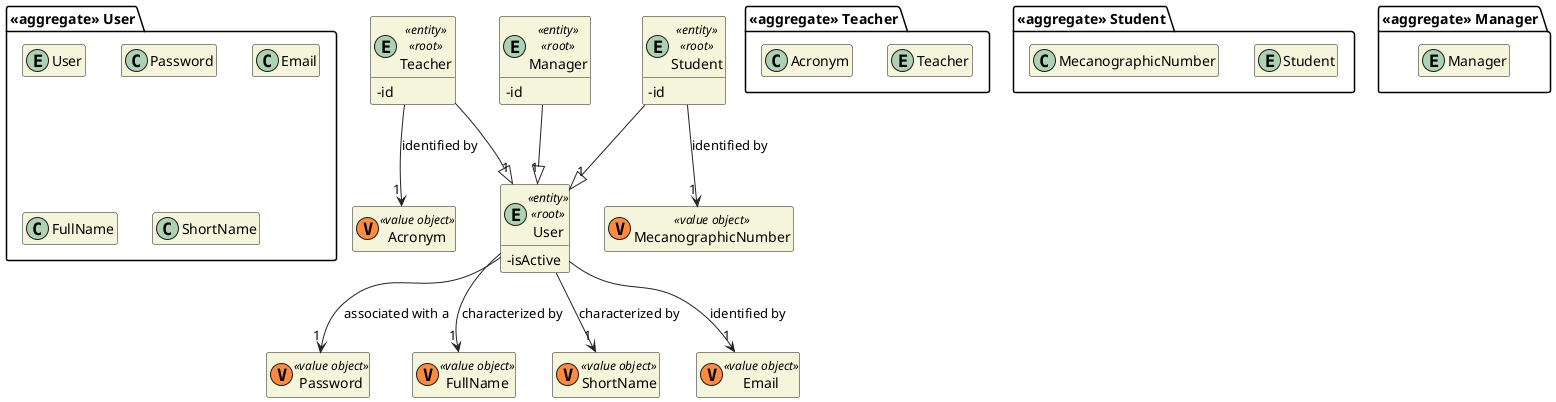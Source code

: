@startuml DM-USER
'https://plantuml.com/class-diagram

skinparam classAttributeIconSize 0
hide empty attributes
hide empty methods
skinparam classBackgroundColor beige
skinparam ArrowColor #222222

package "<<aggregate>> User" {
    entity User
    class Password
    class Email
    class FullName
    class ShortName
}

entity User <<entity>> <<root>> {
    - isActive
}

entity User

class Password <<(V,#FF8B40) value object>> {}
class FullName <<(V,#FF8B40) value object>> {}
class ShortName <<(V,#FF8B40) value object>> {}
class Email <<(V,#FF8B40) value object>> {}

User --> "1" Password : associated with a
User --> "1" FullName : characterized by
User --> "1" ShortName : characterized by
User --> "1" Email : identified by

package "<<aggregate>> Teacher" {
    entity Teacher
    class Acronym
}


entity Teacher <<entity>> <<root>> {
  -id
}

package "<<aggregate>> Student" {
    entity Student
    class MecanographicNumber
}


entity Student <<entity>> <<root>> {
  -id
}

package "<<aggregate>> Manager" {
    entity Manager
}

entity Manager <<entity>> <<root>> {
  -id
}

class Acronym <<(V,#FF8B40) value object>> {}
class MecanographicNumber <<(V,#FF8B40) value object>> {}

Student --> "1" MecanographicNumber : identified by
' Sprint 1 clarifications - question 18: "I think it would be wise to enforce that acronyms be unique" -> identified by
Teacher --> "1" Acronym : identified by

Teacher --|> "1" User 
Student --|> "1" User 
Manager --|> "1" User 

@enduml
